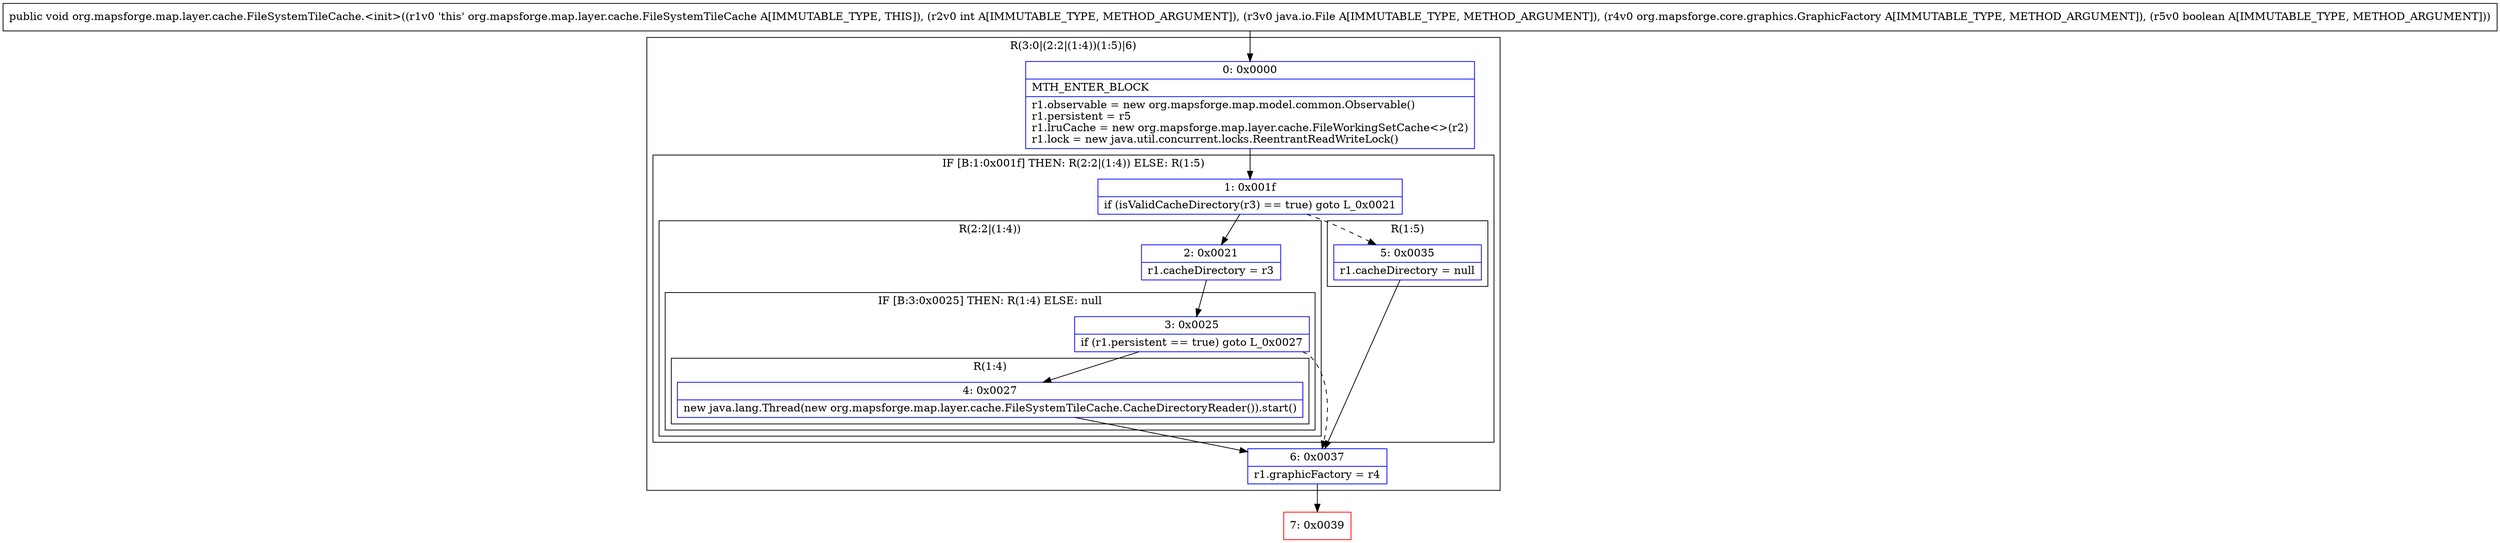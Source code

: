 digraph "CFG fororg.mapsforge.map.layer.cache.FileSystemTileCache.\<init\>(ILjava\/io\/File;Lorg\/mapsforge\/core\/graphics\/GraphicFactory;Z)V" {
subgraph cluster_Region_1355787819 {
label = "R(3:0|(2:2|(1:4))(1:5)|6)";
node [shape=record,color=blue];
Node_0 [shape=record,label="{0\:\ 0x0000|MTH_ENTER_BLOCK\l|r1.observable = new org.mapsforge.map.model.common.Observable()\lr1.persistent = r5\lr1.lruCache = new org.mapsforge.map.layer.cache.FileWorkingSetCache\<\>(r2)\lr1.lock = new java.util.concurrent.locks.ReentrantReadWriteLock()\l}"];
subgraph cluster_IfRegion_1387135975 {
label = "IF [B:1:0x001f] THEN: R(2:2|(1:4)) ELSE: R(1:5)";
node [shape=record,color=blue];
Node_1 [shape=record,label="{1\:\ 0x001f|if (isValidCacheDirectory(r3) == true) goto L_0x0021\l}"];
subgraph cluster_Region_1825993021 {
label = "R(2:2|(1:4))";
node [shape=record,color=blue];
Node_2 [shape=record,label="{2\:\ 0x0021|r1.cacheDirectory = r3\l}"];
subgraph cluster_IfRegion_1631801333 {
label = "IF [B:3:0x0025] THEN: R(1:4) ELSE: null";
node [shape=record,color=blue];
Node_3 [shape=record,label="{3\:\ 0x0025|if (r1.persistent == true) goto L_0x0027\l}"];
subgraph cluster_Region_1288702720 {
label = "R(1:4)";
node [shape=record,color=blue];
Node_4 [shape=record,label="{4\:\ 0x0027|new java.lang.Thread(new org.mapsforge.map.layer.cache.FileSystemTileCache.CacheDirectoryReader()).start()\l}"];
}
}
}
subgraph cluster_Region_1849919558 {
label = "R(1:5)";
node [shape=record,color=blue];
Node_5 [shape=record,label="{5\:\ 0x0035|r1.cacheDirectory = null\l}"];
}
}
Node_6 [shape=record,label="{6\:\ 0x0037|r1.graphicFactory = r4\l}"];
}
Node_7 [shape=record,color=red,label="{7\:\ 0x0039}"];
MethodNode[shape=record,label="{public void org.mapsforge.map.layer.cache.FileSystemTileCache.\<init\>((r1v0 'this' org.mapsforge.map.layer.cache.FileSystemTileCache A[IMMUTABLE_TYPE, THIS]), (r2v0 int A[IMMUTABLE_TYPE, METHOD_ARGUMENT]), (r3v0 java.io.File A[IMMUTABLE_TYPE, METHOD_ARGUMENT]), (r4v0 org.mapsforge.core.graphics.GraphicFactory A[IMMUTABLE_TYPE, METHOD_ARGUMENT]), (r5v0 boolean A[IMMUTABLE_TYPE, METHOD_ARGUMENT])) }"];
MethodNode -> Node_0;
Node_0 -> Node_1;
Node_1 -> Node_2;
Node_1 -> Node_5[style=dashed];
Node_2 -> Node_3;
Node_3 -> Node_4;
Node_3 -> Node_6[style=dashed];
Node_4 -> Node_6;
Node_5 -> Node_6;
Node_6 -> Node_7;
}

